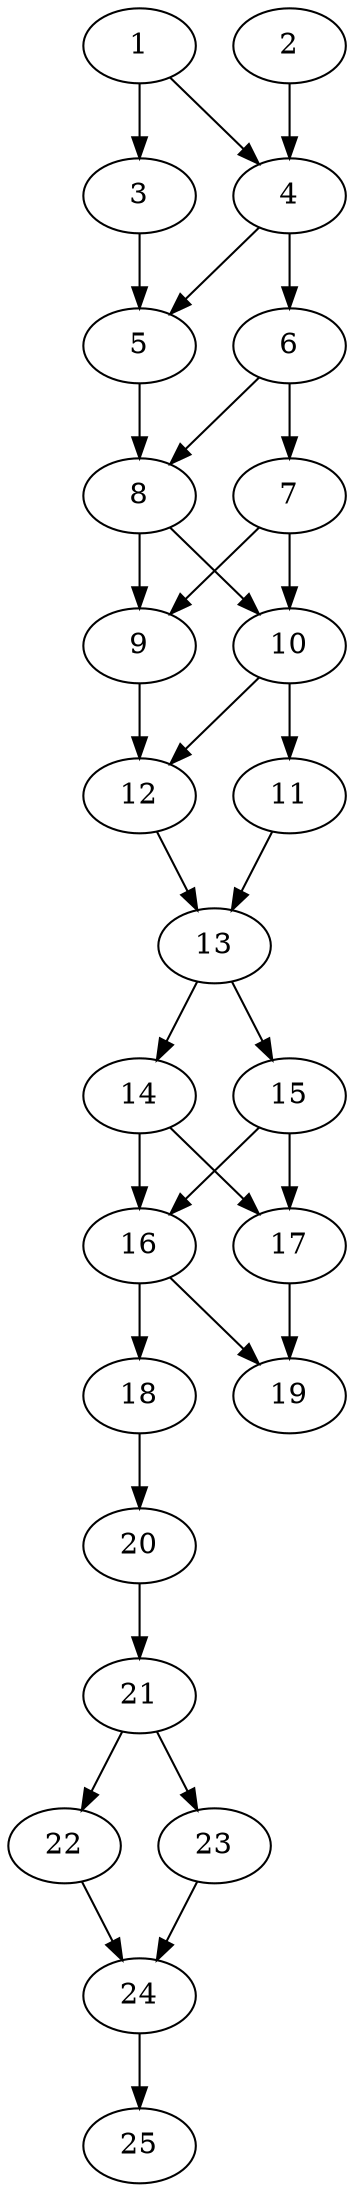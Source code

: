 // DAG automatically generated by daggen at Thu Oct  3 14:00:39 2019
// ./daggen --dot -n 25 --ccr 0.5 --fat 0.3 --regular 0.7 --density 0.7 --mindata 5242880 --maxdata 52428800 
digraph G {
  1 [size="37224448", alpha="0.13", expect_size="18612224"] 
  1 -> 3 [size ="18612224"]
  1 -> 4 [size ="18612224"]
  2 [size="50814976", alpha="0.01", expect_size="25407488"] 
  2 -> 4 [size ="25407488"]
  3 [size="52637696", alpha="0.01", expect_size="26318848"] 
  3 -> 5 [size ="26318848"]
  4 [size="47943680", alpha="0.14", expect_size="23971840"] 
  4 -> 5 [size ="23971840"]
  4 -> 6 [size ="23971840"]
  5 [size="104417280", alpha="0.03", expect_size="52208640"] 
  5 -> 8 [size ="52208640"]
  6 [size="47415296", alpha="0.19", expect_size="23707648"] 
  6 -> 7 [size ="23707648"]
  6 -> 8 [size ="23707648"]
  7 [size="43173888", alpha="0.19", expect_size="21586944"] 
  7 -> 9 [size ="21586944"]
  7 -> 10 [size ="21586944"]
  8 [size="26236928", alpha="0.09", expect_size="13118464"] 
  8 -> 9 [size ="13118464"]
  8 -> 10 [size ="13118464"]
  9 [size="74340352", alpha="0.18", expect_size="37170176"] 
  9 -> 12 [size ="37170176"]
  10 [size="104382464", alpha="0.19", expect_size="52191232"] 
  10 -> 11 [size ="52191232"]
  10 -> 12 [size ="52191232"]
  11 [size="33478656", alpha="0.00", expect_size="16739328"] 
  11 -> 13 [size ="16739328"]
  12 [size="96176128", alpha="0.12", expect_size="48088064"] 
  12 -> 13 [size ="48088064"]
  13 [size="102621184", alpha="0.19", expect_size="51310592"] 
  13 -> 14 [size ="51310592"]
  13 -> 15 [size ="51310592"]
  14 [size="13717504", alpha="0.05", expect_size="6858752"] 
  14 -> 16 [size ="6858752"]
  14 -> 17 [size ="6858752"]
  15 [size="80310272", alpha="0.06", expect_size="40155136"] 
  15 -> 16 [size ="40155136"]
  15 -> 17 [size ="40155136"]
  16 [size="93048832", alpha="0.19", expect_size="46524416"] 
  16 -> 18 [size ="46524416"]
  16 -> 19 [size ="46524416"]
  17 [size="89219072", alpha="0.06", expect_size="44609536"] 
  17 -> 19 [size ="44609536"]
  18 [size="82593792", alpha="0.20", expect_size="41296896"] 
  18 -> 20 [size ="41296896"]
  19 [size="29313024", alpha="0.08", expect_size="14656512"] 
  20 [size="19632128", alpha="0.13", expect_size="9816064"] 
  20 -> 21 [size ="9816064"]
  21 [size="15349760", alpha="0.03", expect_size="7674880"] 
  21 -> 22 [size ="7674880"]
  21 -> 23 [size ="7674880"]
  22 [size="15927296", alpha="0.03", expect_size="7963648"] 
  22 -> 24 [size ="7963648"]
  23 [size="72546304", alpha="0.11", expect_size="36273152"] 
  23 -> 24 [size ="36273152"]
  24 [size="65599488", alpha="0.07", expect_size="32799744"] 
  24 -> 25 [size ="32799744"]
  25 [size="89939968", alpha="0.03", expect_size="44969984"] 
}

